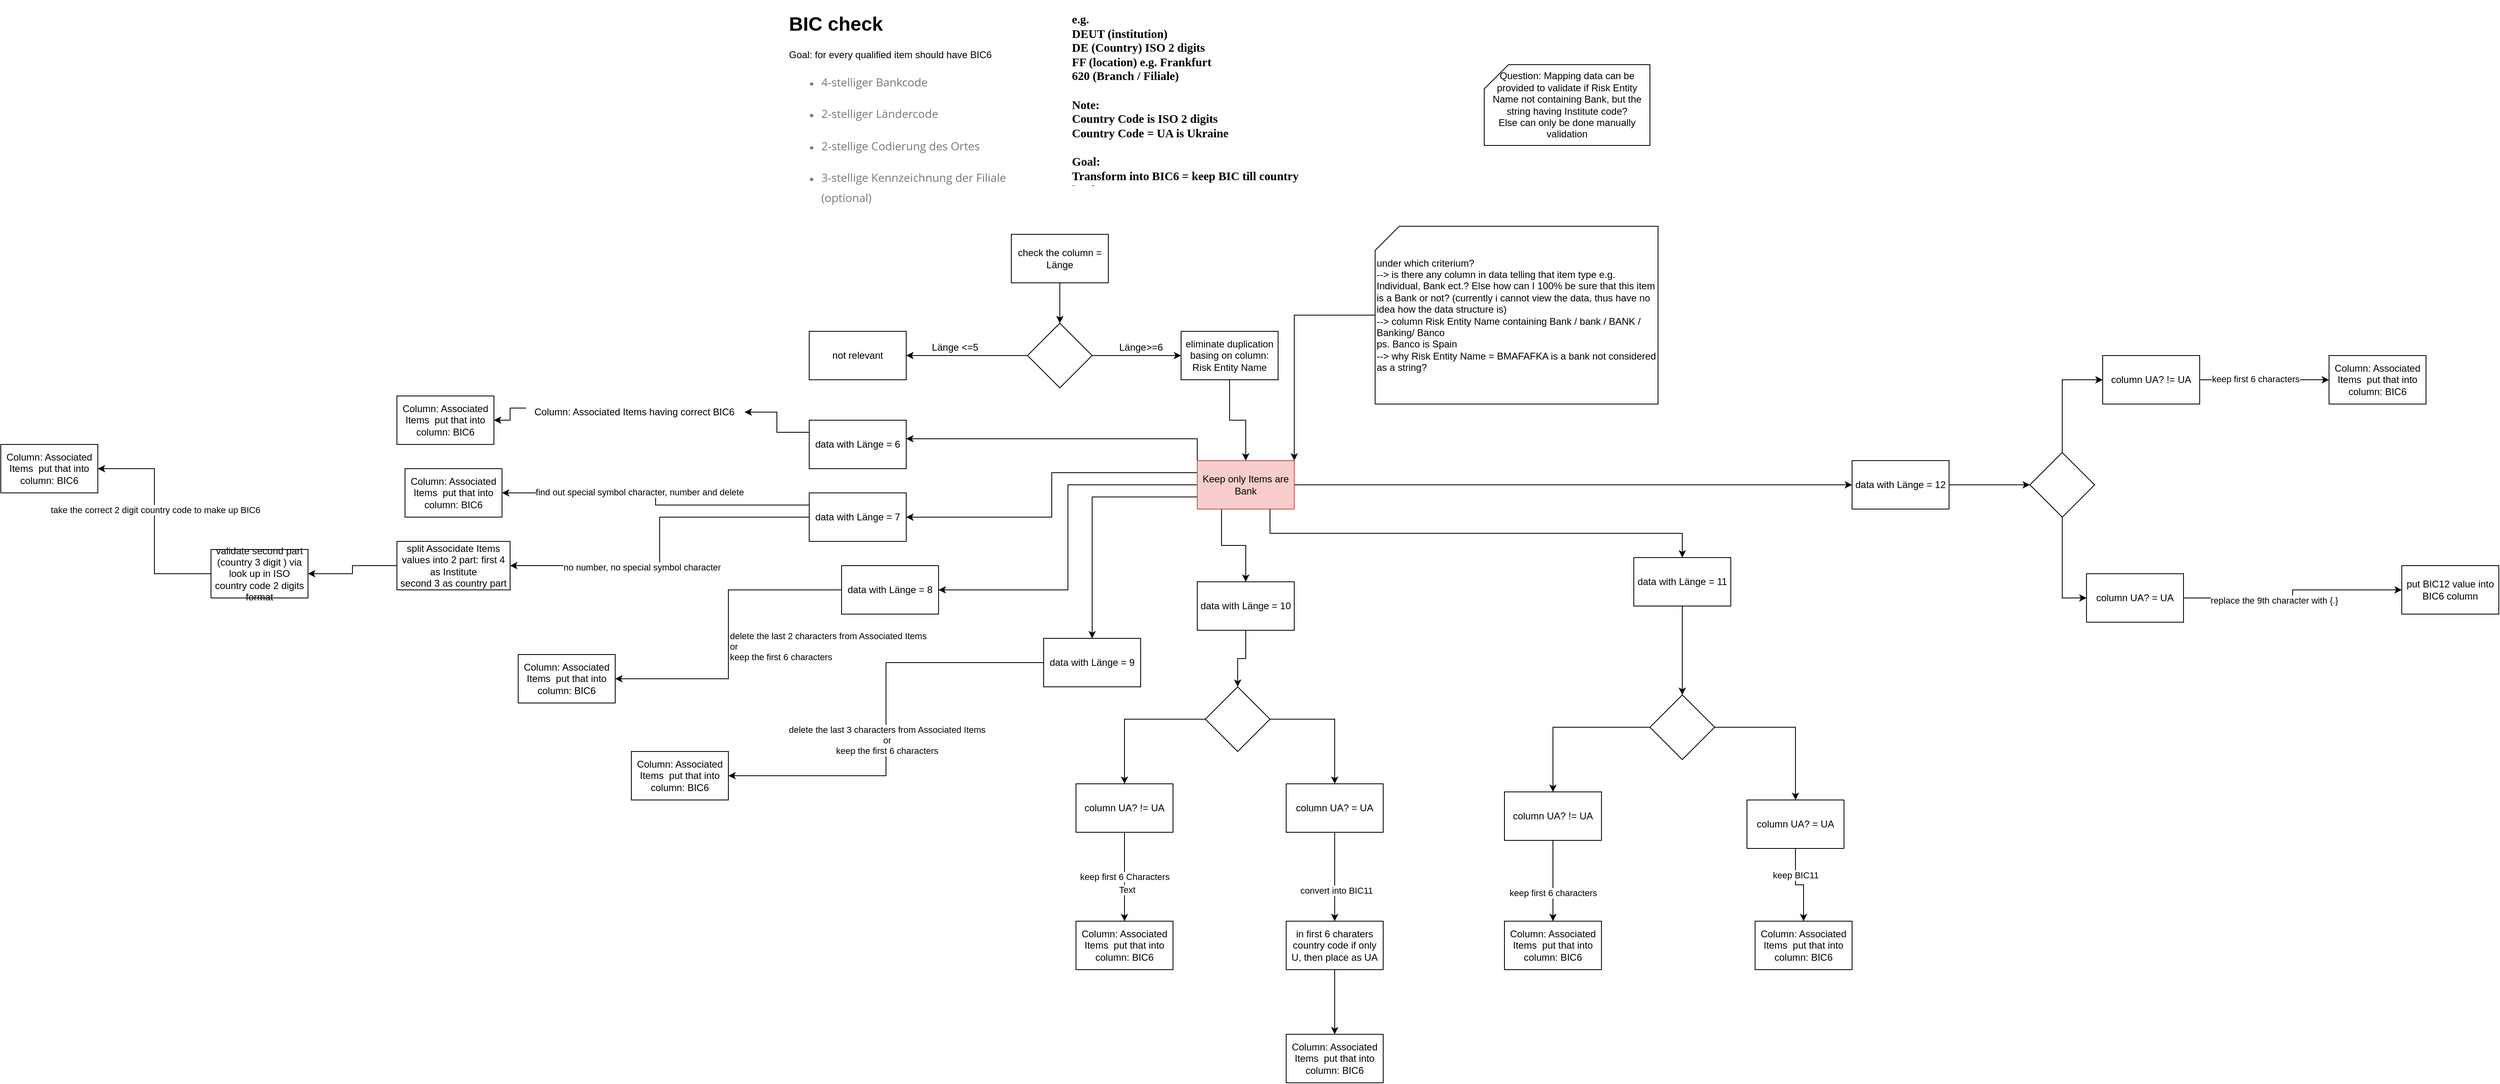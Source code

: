 <mxfile version="13.9.9" type="device"><diagram id="RZPqlVwPRKHCoJAeoskQ" name="Page-1"><mxGraphModel dx="3651" dy="2134" grid="1" gridSize="10" guides="1" tooltips="1" connect="1" arrows="1" fold="1" page="1" pageScale="1" pageWidth="850" pageHeight="1100" math="0" shadow="0"><root><mxCell id="0"/><mxCell id="1" parent="0"/><mxCell id="hGDgp6JD4Nm-qDQeGrjN-4" style="edgeStyle=orthogonalEdgeStyle;rounded=0;orthogonalLoop=1;jettySize=auto;html=1;" parent="1" source="hGDgp6JD4Nm-qDQeGrjN-1" target="hGDgp6JD4Nm-qDQeGrjN-3" edge="1"><mxGeometry relative="1" as="geometry"/></mxCell><mxCell id="hGDgp6JD4Nm-qDQeGrjN-1" value="check the column = Länge" style="rounded=0;whiteSpace=wrap;html=1;" parent="1" vertex="1"><mxGeometry x="70" y="130" width="120" height="60" as="geometry"/></mxCell><mxCell id="hGDgp6JD4Nm-qDQeGrjN-2" value="&lt;h1&gt;BIC check&lt;/h1&gt;&lt;div&gt;Goal: for every qualified item should have BIC6&lt;/div&gt;&lt;div&gt;&lt;ul type=&quot;disc&quot; style=&quot;direction: ltr ; unicode-bidi: embed ; margin-top: 0in ; margin-bottom: 0in&quot;&gt;&lt;br/&gt; &lt;li style=&quot;margin-top: 0 ; margin-bottom: 0 ; vertical-align: middle ; line-height: 18pt ; color: #777777&quot;&gt;&lt;span style=&quot;font-family: &amp;#34;open sans&amp;#34; ; font-size: 10.5pt ; background: white&quot;&gt;4-stelliger Bankcode&lt;/span&gt;&lt;/li&gt;&lt;br/&gt; &lt;li style=&quot;margin-top: 0 ; margin-bottom: 0 ; vertical-align: middle ; line-height: 18pt ; color: #777777&quot;&gt;&lt;span style=&quot;font-family: &amp;#34;open sans&amp;#34; ; font-size: 10.5pt ; background: white&quot;&gt;2-stelliger Ländercode&lt;/span&gt;&lt;/li&gt;&lt;br/&gt; &lt;li style=&quot;margin-top: 0 ; margin-bottom: 0 ; vertical-align: middle ; line-height: 18pt ; color: #777777&quot;&gt;&lt;span style=&quot;font-family: &amp;#34;open sans&amp;#34; ; font-size: 10.5pt ; background: white&quot;&gt;2-stellige Codierung des Ortes&lt;/span&gt;&lt;/li&gt;&lt;br/&gt; &lt;li style=&quot;margin-top: 0 ; margin-bottom: 0 ; vertical-align: middle ; line-height: 18pt ; color: #777777&quot;&gt;&lt;span style=&quot;font-family: &amp;#34;open sans&amp;#34; ; font-size: 10.5pt ; background: white&quot;&gt;3-stellige Kennzeichnung der Filiale (optional)&lt;/span&gt;&lt;/li&gt;&lt;br/&gt;&lt;/ul&gt;&lt;/div&gt;" style="text;html=1;strokeColor=none;fillColor=none;spacing=5;spacingTop=-20;whiteSpace=wrap;overflow=hidden;rounded=0;" parent="1" vertex="1"><mxGeometry x="-210" y="-150" width="300" height="270" as="geometry"/></mxCell><mxCell id="hGDgp6JD4Nm-qDQeGrjN-6" style="edgeStyle=orthogonalEdgeStyle;rounded=0;orthogonalLoop=1;jettySize=auto;html=1;entryX=1;entryY=0.5;entryDx=0;entryDy=0;" parent="1" source="hGDgp6JD4Nm-qDQeGrjN-3" target="hGDgp6JD4Nm-qDQeGrjN-5" edge="1"><mxGeometry relative="1" as="geometry"/></mxCell><mxCell id="hGDgp6JD4Nm-qDQeGrjN-9" style="edgeStyle=orthogonalEdgeStyle;rounded=0;orthogonalLoop=1;jettySize=auto;html=1;entryX=0;entryY=0.5;entryDx=0;entryDy=0;" parent="1" source="hGDgp6JD4Nm-qDQeGrjN-3" target="hGDgp6JD4Nm-qDQeGrjN-8" edge="1"><mxGeometry relative="1" as="geometry"/></mxCell><mxCell id="hGDgp6JD4Nm-qDQeGrjN-3" value="" style="rhombus;whiteSpace=wrap;html=1;" parent="1" vertex="1"><mxGeometry x="90" y="240" width="80" height="80" as="geometry"/></mxCell><mxCell id="hGDgp6JD4Nm-qDQeGrjN-5" value="not relevant" style="rounded=0;whiteSpace=wrap;html=1;" parent="1" vertex="1"><mxGeometry x="-180" y="250" width="120" height="60" as="geometry"/></mxCell><mxCell id="hGDgp6JD4Nm-qDQeGrjN-7" value="Länge &amp;lt;=5" style="text;html=1;align=center;verticalAlign=middle;resizable=0;points=[];autosize=1;" parent="1" vertex="1"><mxGeometry x="-35" y="260" width="70" height="20" as="geometry"/></mxCell><mxCell id="hGDgp6JD4Nm-qDQeGrjN-13" style="edgeStyle=orthogonalEdgeStyle;rounded=0;orthogonalLoop=1;jettySize=auto;html=1;entryX=0.5;entryY=0;entryDx=0;entryDy=0;" parent="1" source="hGDgp6JD4Nm-qDQeGrjN-8" target="hGDgp6JD4Nm-qDQeGrjN-12" edge="1"><mxGeometry relative="1" as="geometry"/></mxCell><mxCell id="hGDgp6JD4Nm-qDQeGrjN-8" value="eliminate duplication basing on column: Risk Entity Name" style="rounded=0;whiteSpace=wrap;html=1;" parent="1" vertex="1"><mxGeometry x="280" y="250" width="120" height="60" as="geometry"/></mxCell><mxCell id="hGDgp6JD4Nm-qDQeGrjN-10" value="Länge&amp;gt;=6" style="text;html=1;align=center;verticalAlign=middle;resizable=0;points=[];autosize=1;" parent="1" vertex="1"><mxGeometry x="195" y="260" width="70" height="20" as="geometry"/></mxCell><mxCell id="hGDgp6JD4Nm-qDQeGrjN-11" value="&lt;h1&gt;&lt;p style=&quot;margin: 0in ; font-family: &amp;#34;calibri&amp;#34; ; font-size: 11.0pt&quot;&gt;e.g.&lt;/p&gt;&lt;p style=&quot;margin: 0in ; font-family: &amp;#34;calibri&amp;#34; ; font-size: 11.0pt&quot;&gt;DEUT (institution)&lt;/p&gt;&lt;p style=&quot;margin: 0in ; font-family: &amp;#34;calibri&amp;#34; ; font-size: 11.0pt&quot;&gt;DE (Country) ISO 2 digits&lt;/p&gt;&lt;p style=&quot;margin: 0in ; font-family: &amp;#34;calibri&amp;#34; ; font-size: 11.0pt&quot;&gt;FF (location) e.g. Frankfurt&lt;/p&gt;&lt;p style=&quot;margin: 0in ; font-family: &amp;#34;calibri&amp;#34; ; font-size: 11.0pt&quot;&gt;620 (Branch / Filiale)&lt;/p&gt;&lt;p style=&quot;margin: 0in ; font-family: &amp;#34;calibri&amp;#34; ; font-size: 11.0pt&quot;&gt;&lt;br&gt;&lt;/p&gt;&lt;p style=&quot;margin: 0in ; font-family: &amp;#34;calibri&amp;#34; ; font-size: 11.0pt&quot;&gt;Note:&lt;/p&gt;&lt;p style=&quot;margin: 0in ; font-family: &amp;#34;calibri&amp;#34; ; font-size: 11.0pt&quot;&gt;Country Code is ISO 2 digits&lt;/p&gt;&lt;p style=&quot;margin: 0in ; font-family: &amp;#34;calibri&amp;#34; ; font-size: 11.0pt&quot;&gt;Country Code = UA is Ukraine&lt;/p&gt;&lt;p style=&quot;margin: 0in ; font-family: &amp;#34;calibri&amp;#34; ; font-size: 11.0pt&quot;&gt;&lt;br&gt;&lt;/p&gt;&lt;p style=&quot;margin: 0in ; font-family: &amp;#34;calibri&amp;#34; ; font-size: 11.0pt&quot;&gt;Goal:&lt;/p&gt;&lt;p style=&quot;margin: 0in ; font-family: &amp;#34;calibri&amp;#34; ; font-size: 11.0pt&quot;&gt;Transform into BIC6 = keep BIC till country level&lt;/p&gt;&lt;/h1&gt;" style="text;html=1;strokeColor=none;fillColor=none;spacing=5;spacingTop=-20;whiteSpace=wrap;overflow=hidden;rounded=0;" parent="1" vertex="1"><mxGeometry x="140" y="-150" width="320" height="220" as="geometry"/></mxCell><mxCell id="hGDgp6JD4Nm-qDQeGrjN-24" style="edgeStyle=orthogonalEdgeStyle;rounded=0;orthogonalLoop=1;jettySize=auto;html=1;exitX=0;exitY=0;exitDx=0;exitDy=0;entryX=1;entryY=0.383;entryDx=0;entryDy=0;entryPerimeter=0;" parent="1" source="hGDgp6JD4Nm-qDQeGrjN-12" target="hGDgp6JD4Nm-qDQeGrjN-16" edge="1"><mxGeometry relative="1" as="geometry"/></mxCell><mxCell id="hGDgp6JD4Nm-qDQeGrjN-25" style="edgeStyle=orthogonalEdgeStyle;rounded=0;orthogonalLoop=1;jettySize=auto;html=1;exitX=0;exitY=0.25;exitDx=0;exitDy=0;entryX=1;entryY=0.5;entryDx=0;entryDy=0;" parent="1" source="hGDgp6JD4Nm-qDQeGrjN-12" target="hGDgp6JD4Nm-qDQeGrjN-18" edge="1"><mxGeometry relative="1" as="geometry"/></mxCell><mxCell id="hGDgp6JD4Nm-qDQeGrjN-27" style="edgeStyle=orthogonalEdgeStyle;rounded=0;orthogonalLoop=1;jettySize=auto;html=1;exitX=0;exitY=0.5;exitDx=0;exitDy=0;entryX=1;entryY=0.5;entryDx=0;entryDy=0;" parent="1" source="hGDgp6JD4Nm-qDQeGrjN-12" target="hGDgp6JD4Nm-qDQeGrjN-19" edge="1"><mxGeometry relative="1" as="geometry"/></mxCell><mxCell id="hGDgp6JD4Nm-qDQeGrjN-30" style="edgeStyle=orthogonalEdgeStyle;rounded=0;orthogonalLoop=1;jettySize=auto;html=1;exitX=0;exitY=0.75;exitDx=0;exitDy=0;" parent="1" source="hGDgp6JD4Nm-qDQeGrjN-12" target="hGDgp6JD4Nm-qDQeGrjN-20" edge="1"><mxGeometry relative="1" as="geometry"/></mxCell><mxCell id="hGDgp6JD4Nm-qDQeGrjN-31" style="edgeStyle=orthogonalEdgeStyle;rounded=0;orthogonalLoop=1;jettySize=auto;html=1;exitX=0.25;exitY=1;exitDx=0;exitDy=0;" parent="1" source="hGDgp6JD4Nm-qDQeGrjN-12" target="hGDgp6JD4Nm-qDQeGrjN-21" edge="1"><mxGeometry relative="1" as="geometry"/></mxCell><mxCell id="hGDgp6JD4Nm-qDQeGrjN-33" style="edgeStyle=orthogonalEdgeStyle;rounded=0;orthogonalLoop=1;jettySize=auto;html=1;exitX=0.75;exitY=1;exitDx=0;exitDy=0;entryX=0.5;entryY=0;entryDx=0;entryDy=0;" parent="1" source="hGDgp6JD4Nm-qDQeGrjN-12" target="hGDgp6JD4Nm-qDQeGrjN-22" edge="1"><mxGeometry relative="1" as="geometry"/></mxCell><mxCell id="hGDgp6JD4Nm-qDQeGrjN-34" style="edgeStyle=orthogonalEdgeStyle;rounded=0;orthogonalLoop=1;jettySize=auto;html=1;entryX=0;entryY=0.5;entryDx=0;entryDy=0;" parent="1" source="hGDgp6JD4Nm-qDQeGrjN-12" target="hGDgp6JD4Nm-qDQeGrjN-23" edge="1"><mxGeometry relative="1" as="geometry"/></mxCell><mxCell id="hGDgp6JD4Nm-qDQeGrjN-12" value="Keep only Items are Bank" style="rounded=0;whiteSpace=wrap;html=1;fillColor=#f8cecc;strokeColor=#b85450;" parent="1" vertex="1"><mxGeometry x="300" y="410" width="120" height="60" as="geometry"/></mxCell><mxCell id="hGDgp6JD4Nm-qDQeGrjN-32" style="edgeStyle=orthogonalEdgeStyle;rounded=0;orthogonalLoop=1;jettySize=auto;html=1;entryX=1;entryY=0;entryDx=0;entryDy=0;" parent="1" source="hGDgp6JD4Nm-qDQeGrjN-14" target="hGDgp6JD4Nm-qDQeGrjN-12" edge="1"><mxGeometry relative="1" as="geometry"/></mxCell><mxCell id="hGDgp6JD4Nm-qDQeGrjN-14" value="under which criterium?&lt;br&gt;&lt;div&gt;--&amp;gt; is there any column in data telling that item type e.g. Individual, Bank ect.? Else how can I 100% be sure that this item is a Bank or not? (currently i cannot view the data, thus have no idea how the data structure is)&lt;/div&gt;&lt;div&gt;--&amp;gt; column Risk Entity Name containing Bank / bank / BANK / Banking/ Banco&lt;/div&gt;&lt;div&gt;ps. Banco is Spain&lt;/div&gt;&lt;div&gt;--&amp;gt; why Risk Entity Name = BMAFAFKA is a bank not considered as a string?&lt;/div&gt;" style="shape=card;whiteSpace=wrap;html=1;align=left;" parent="1" vertex="1"><mxGeometry x="520" y="120" width="350" height="220" as="geometry"/></mxCell><mxCell id="hGDgp6JD4Nm-qDQeGrjN-36" style="edgeStyle=orthogonalEdgeStyle;rounded=0;orthogonalLoop=1;jettySize=auto;html=1;exitX=0;exitY=0.25;exitDx=0;exitDy=0;entryX=1;entryY=0.5;entryDx=0;entryDy=0;" parent="1" source="hGDgp6JD4Nm-qDQeGrjN-37" target="hGDgp6JD4Nm-qDQeGrjN-35" edge="1"><mxGeometry relative="1" as="geometry"/></mxCell><mxCell id="hGDgp6JD4Nm-qDQeGrjN-16" value="data with Länge = 6" style="rounded=0;whiteSpace=wrap;html=1;" parent="1" vertex="1"><mxGeometry x="-180" y="360" width="120" height="60" as="geometry"/></mxCell><mxCell id="hGDgp6JD4Nm-qDQeGrjN-41" style="edgeStyle=orthogonalEdgeStyle;rounded=0;orthogonalLoop=1;jettySize=auto;html=1;entryX=1;entryY=0.5;entryDx=0;entryDy=0;exitX=0;exitY=0.25;exitDx=0;exitDy=0;" parent="1" source="hGDgp6JD4Nm-qDQeGrjN-18" target="hGDgp6JD4Nm-qDQeGrjN-40" edge="1"><mxGeometry relative="1" as="geometry"/></mxCell><mxCell id="hGDgp6JD4Nm-qDQeGrjN-42" value="find out special symbol character, number and delete" style="edgeLabel;html=1;align=center;verticalAlign=middle;resizable=0;points=[];" parent="hGDgp6JD4Nm-qDQeGrjN-41" vertex="1" connectable="0"><mxGeometry x="0.143" y="-1" relative="1" as="geometry"><mxPoint as="offset"/></mxGeometry></mxCell><mxCell id="hGDgp6JD4Nm-qDQeGrjN-44" style="edgeStyle=orthogonalEdgeStyle;rounded=0;orthogonalLoop=1;jettySize=auto;html=1;exitX=0;exitY=0.5;exitDx=0;exitDy=0;entryX=1;entryY=0.5;entryDx=0;entryDy=0;" parent="1" source="hGDgp6JD4Nm-qDQeGrjN-18" target="hGDgp6JD4Nm-qDQeGrjN-43" edge="1"><mxGeometry relative="1" as="geometry"/></mxCell><mxCell id="hGDgp6JD4Nm-qDQeGrjN-45" value="no number, no special symbol character" style="edgeLabel;html=1;align=center;verticalAlign=middle;resizable=0;points=[];" parent="hGDgp6JD4Nm-qDQeGrjN-44" vertex="1" connectable="0"><mxGeometry x="0.242" y="2" relative="1" as="geometry"><mxPoint as="offset"/></mxGeometry></mxCell><mxCell id="hGDgp6JD4Nm-qDQeGrjN-18" value="data with Länge = 7" style="rounded=0;whiteSpace=wrap;html=1;" parent="1" vertex="1"><mxGeometry x="-180" y="450" width="120" height="60" as="geometry"/></mxCell><mxCell id="hGDgp6JD4Nm-qDQeGrjN-52" style="edgeStyle=orthogonalEdgeStyle;rounded=0;orthogonalLoop=1;jettySize=auto;html=1;entryX=1;entryY=0.5;entryDx=0;entryDy=0;" parent="1" source="hGDgp6JD4Nm-qDQeGrjN-19" target="hGDgp6JD4Nm-qDQeGrjN-51" edge="1"><mxGeometry relative="1" as="geometry"/></mxCell><mxCell id="hGDgp6JD4Nm-qDQeGrjN-53" value="delete the last 2 characters from Associated Items&lt;br&gt;or&lt;br&gt;keep the first 6 characters" style="edgeLabel;html=1;align=left;verticalAlign=middle;resizable=0;points=[];" parent="hGDgp6JD4Nm-qDQeGrjN-52" vertex="1" connectable="0"><mxGeometry x="0.077" relative="1" as="geometry"><mxPoint as="offset"/></mxGeometry></mxCell><mxCell id="hGDgp6JD4Nm-qDQeGrjN-19" value="data with Länge = 8" style="rounded=0;whiteSpace=wrap;html=1;" parent="1" vertex="1"><mxGeometry x="-140" y="540" width="120" height="60" as="geometry"/></mxCell><mxCell id="hGDgp6JD4Nm-qDQeGrjN-55" style="edgeStyle=orthogonalEdgeStyle;rounded=0;orthogonalLoop=1;jettySize=auto;html=1;entryX=1;entryY=0.5;entryDx=0;entryDy=0;" parent="1" source="hGDgp6JD4Nm-qDQeGrjN-20" target="hGDgp6JD4Nm-qDQeGrjN-54" edge="1"><mxGeometry relative="1" as="geometry"/></mxCell><mxCell id="hGDgp6JD4Nm-qDQeGrjN-56" value="&lt;span&gt;delete the last 3 characters from Associated Items&lt;/span&gt;&lt;br&gt;&lt;span&gt;or&lt;/span&gt;&lt;br&gt;&lt;span&gt;keep the first 6 characters&lt;/span&gt;" style="edgeLabel;html=1;align=center;verticalAlign=middle;resizable=0;points=[];" parent="hGDgp6JD4Nm-qDQeGrjN-55" vertex="1" connectable="0"><mxGeometry x="0.097" y="1" relative="1" as="geometry"><mxPoint as="offset"/></mxGeometry></mxCell><mxCell id="hGDgp6JD4Nm-qDQeGrjN-20" value="data with Länge = 9" style="rounded=0;whiteSpace=wrap;html=1;" parent="1" vertex="1"><mxGeometry x="110" y="630" width="120" height="60" as="geometry"/></mxCell><mxCell id="hGDgp6JD4Nm-qDQeGrjN-59" style="edgeStyle=orthogonalEdgeStyle;rounded=0;orthogonalLoop=1;jettySize=auto;html=1;entryX=0.5;entryY=0;entryDx=0;entryDy=0;" parent="1" source="hGDgp6JD4Nm-qDQeGrjN-21" target="hGDgp6JD4Nm-qDQeGrjN-58" edge="1"><mxGeometry relative="1" as="geometry"/></mxCell><mxCell id="hGDgp6JD4Nm-qDQeGrjN-21" value="data with Länge = 10" style="rounded=0;whiteSpace=wrap;html=1;" parent="1" vertex="1"><mxGeometry x="300" y="560" width="120" height="60" as="geometry"/></mxCell><mxCell id="hGDgp6JD4Nm-qDQeGrjN-75" style="edgeStyle=orthogonalEdgeStyle;rounded=0;orthogonalLoop=1;jettySize=auto;html=1;entryX=0.5;entryY=0;entryDx=0;entryDy=0;" parent="1" source="hGDgp6JD4Nm-qDQeGrjN-22" target="hGDgp6JD4Nm-qDQeGrjN-74" edge="1"><mxGeometry relative="1" as="geometry"/></mxCell><mxCell id="hGDgp6JD4Nm-qDQeGrjN-22" value="data with Länge = 11" style="rounded=0;whiteSpace=wrap;html=1;" parent="1" vertex="1"><mxGeometry x="840" y="530" width="120" height="60" as="geometry"/></mxCell><mxCell id="hGDgp6JD4Nm-qDQeGrjN-88" style="edgeStyle=orthogonalEdgeStyle;rounded=0;orthogonalLoop=1;jettySize=auto;html=1;entryX=0;entryY=0.5;entryDx=0;entryDy=0;" parent="1" source="hGDgp6JD4Nm-qDQeGrjN-23" target="hGDgp6JD4Nm-qDQeGrjN-87" edge="1"><mxGeometry relative="1" as="geometry"/></mxCell><mxCell id="hGDgp6JD4Nm-qDQeGrjN-23" value="data with Länge = 12" style="rounded=0;whiteSpace=wrap;html=1;" parent="1" vertex="1"><mxGeometry x="1110" y="410" width="120" height="60" as="geometry"/></mxCell><mxCell id="hGDgp6JD4Nm-qDQeGrjN-35" value="Column: Associated Items&amp;nbsp; put that into column: BIC6" style="rounded=0;whiteSpace=wrap;html=1;" parent="1" vertex="1"><mxGeometry x="-690" y="330" width="120" height="60" as="geometry"/></mxCell><mxCell id="hGDgp6JD4Nm-qDQeGrjN-37" value="Column: Associated Items having correct BIC6&amp;nbsp;" style="text;html=1;align=center;verticalAlign=middle;resizable=0;points=[];autosize=1;" parent="1" vertex="1"><mxGeometry x="-530" y="340" width="270" height="20" as="geometry"/></mxCell><mxCell id="hGDgp6JD4Nm-qDQeGrjN-38" style="edgeStyle=orthogonalEdgeStyle;rounded=0;orthogonalLoop=1;jettySize=auto;html=1;exitX=0;exitY=0.25;exitDx=0;exitDy=0;entryX=1;entryY=0.5;entryDx=0;entryDy=0;" parent="1" source="hGDgp6JD4Nm-qDQeGrjN-16" target="hGDgp6JD4Nm-qDQeGrjN-37" edge="1"><mxGeometry relative="1" as="geometry"><mxPoint x="-180" y="375" as="sourcePoint"/><mxPoint x="-570" y="360" as="targetPoint"/></mxGeometry></mxCell><mxCell id="hGDgp6JD4Nm-qDQeGrjN-39" value="Question: Mapping data can be provided to validate if Risk Entity Name not containing Bank, but the string having Institute code?&lt;br&gt;Else can only be done manually validation" style="shape=card;whiteSpace=wrap;html=1;" parent="1" vertex="1"><mxGeometry x="655" y="-80" width="205" height="100" as="geometry"/></mxCell><mxCell id="hGDgp6JD4Nm-qDQeGrjN-40" value="&lt;span&gt;Column: Associated Items&amp;nbsp; put that into column: BIC6&lt;/span&gt;" style="rounded=0;whiteSpace=wrap;html=1;" parent="1" vertex="1"><mxGeometry x="-680" y="420" width="120" height="60" as="geometry"/></mxCell><mxCell id="hGDgp6JD4Nm-qDQeGrjN-47" style="edgeStyle=orthogonalEdgeStyle;rounded=0;orthogonalLoop=1;jettySize=auto;html=1;" parent="1" source="hGDgp6JD4Nm-qDQeGrjN-43" target="hGDgp6JD4Nm-qDQeGrjN-46" edge="1"><mxGeometry relative="1" as="geometry"/></mxCell><mxCell id="hGDgp6JD4Nm-qDQeGrjN-43" value="&lt;span&gt;split Associdate Items values into 2 part: first 4 as Institute&lt;br&gt;second 3 as country part&lt;br&gt;&lt;/span&gt;" style="rounded=0;whiteSpace=wrap;html=1;" parent="1" vertex="1"><mxGeometry x="-690" y="510" width="140" height="60" as="geometry"/></mxCell><mxCell id="hGDgp6JD4Nm-qDQeGrjN-49" style="edgeStyle=orthogonalEdgeStyle;rounded=0;orthogonalLoop=1;jettySize=auto;html=1;entryX=1;entryY=0.5;entryDx=0;entryDy=0;" parent="1" source="hGDgp6JD4Nm-qDQeGrjN-46" target="hGDgp6JD4Nm-qDQeGrjN-48" edge="1"><mxGeometry relative="1" as="geometry"/></mxCell><mxCell id="hGDgp6JD4Nm-qDQeGrjN-50" value="take the correct 2 digit country code to make up BIC6" style="edgeLabel;html=1;align=center;verticalAlign=middle;resizable=0;points=[];" parent="hGDgp6JD4Nm-qDQeGrjN-49" vertex="1" connectable="0"><mxGeometry x="0.105" y="-1" relative="1" as="geometry"><mxPoint as="offset"/></mxGeometry></mxCell><mxCell id="hGDgp6JD4Nm-qDQeGrjN-46" value="validate second part (country 3 digit ) via look up in ISO country code 2 digits format" style="rounded=0;whiteSpace=wrap;html=1;" parent="1" vertex="1"><mxGeometry x="-920" y="520" width="120" height="60" as="geometry"/></mxCell><mxCell id="hGDgp6JD4Nm-qDQeGrjN-48" value="&lt;span&gt;Column: Associated Items&amp;nbsp; put that into column: BIC6&lt;/span&gt;" style="rounded=0;whiteSpace=wrap;html=1;" parent="1" vertex="1"><mxGeometry x="-1180" y="390" width="120" height="60" as="geometry"/></mxCell><mxCell id="hGDgp6JD4Nm-qDQeGrjN-51" value="Column: Associated Items&amp;nbsp; put that into column: BIC6" style="rounded=0;whiteSpace=wrap;html=1;" parent="1" vertex="1"><mxGeometry x="-540" y="650" width="120" height="60" as="geometry"/></mxCell><mxCell id="hGDgp6JD4Nm-qDQeGrjN-54" value="Column: Associated Items&amp;nbsp; put that into column: BIC6" style="rounded=0;whiteSpace=wrap;html=1;" parent="1" vertex="1"><mxGeometry x="-400" y="770" width="120" height="60" as="geometry"/></mxCell><mxCell id="hGDgp6JD4Nm-qDQeGrjN-67" value="keep first 6 Characters" style="edgeStyle=orthogonalEdgeStyle;rounded=0;orthogonalLoop=1;jettySize=auto;html=1;entryX=0.5;entryY=0;entryDx=0;entryDy=0;" parent="1" source="hGDgp6JD4Nm-qDQeGrjN-57" target="hGDgp6JD4Nm-qDQeGrjN-66" edge="1"><mxGeometry relative="1" as="geometry"/></mxCell><mxCell id="hGDgp6JD4Nm-qDQeGrjN-68" value="Text" style="edgeLabel;html=1;align=center;verticalAlign=middle;resizable=0;points=[];" parent="hGDgp6JD4Nm-qDQeGrjN-67" vertex="1" connectable="0"><mxGeometry x="0.291" y="3" relative="1" as="geometry"><mxPoint as="offset"/></mxGeometry></mxCell><mxCell id="hGDgp6JD4Nm-qDQeGrjN-57" value="column UA? != UA" style="rounded=0;whiteSpace=wrap;html=1;" parent="1" vertex="1"><mxGeometry x="150" y="810" width="120" height="60" as="geometry"/></mxCell><mxCell id="hGDgp6JD4Nm-qDQeGrjN-63" style="edgeStyle=orthogonalEdgeStyle;rounded=0;orthogonalLoop=1;jettySize=auto;html=1;entryX=0.5;entryY=0;entryDx=0;entryDy=0;" parent="1" source="hGDgp6JD4Nm-qDQeGrjN-58" target="hGDgp6JD4Nm-qDQeGrjN-61" edge="1"><mxGeometry relative="1" as="geometry"/></mxCell><mxCell id="hGDgp6JD4Nm-qDQeGrjN-64" style="edgeStyle=orthogonalEdgeStyle;rounded=0;orthogonalLoop=1;jettySize=auto;html=1;" parent="1" source="hGDgp6JD4Nm-qDQeGrjN-58" target="hGDgp6JD4Nm-qDQeGrjN-57" edge="1"><mxGeometry relative="1" as="geometry"/></mxCell><mxCell id="hGDgp6JD4Nm-qDQeGrjN-58" value="" style="rhombus;whiteSpace=wrap;html=1;" parent="1" vertex="1"><mxGeometry x="310" y="690" width="80" height="80" as="geometry"/></mxCell><mxCell id="hGDgp6JD4Nm-qDQeGrjN-70" style="edgeStyle=orthogonalEdgeStyle;rounded=0;orthogonalLoop=1;jettySize=auto;html=1;entryX=0.5;entryY=0;entryDx=0;entryDy=0;" parent="1" source="hGDgp6JD4Nm-qDQeGrjN-61" target="hGDgp6JD4Nm-qDQeGrjN-69" edge="1"><mxGeometry relative="1" as="geometry"/></mxCell><mxCell id="hGDgp6JD4Nm-qDQeGrjN-71" value="convert into BIC11" style="edgeLabel;html=1;align=center;verticalAlign=middle;resizable=0;points=[];" parent="hGDgp6JD4Nm-qDQeGrjN-70" vertex="1" connectable="0"><mxGeometry x="0.309" y="2" relative="1" as="geometry"><mxPoint as="offset"/></mxGeometry></mxCell><mxCell id="hGDgp6JD4Nm-qDQeGrjN-61" value="column UA? = UA" style="rounded=0;whiteSpace=wrap;html=1;" parent="1" vertex="1"><mxGeometry x="410" y="810" width="120" height="60" as="geometry"/></mxCell><mxCell id="hGDgp6JD4Nm-qDQeGrjN-66" value="Column: Associated Items&amp;nbsp; put that into column: BIC6" style="rounded=0;whiteSpace=wrap;html=1;" parent="1" vertex="1"><mxGeometry x="150" y="980" width="120" height="60" as="geometry"/></mxCell><mxCell id="hGDgp6JD4Nm-qDQeGrjN-73" style="edgeStyle=orthogonalEdgeStyle;rounded=0;orthogonalLoop=1;jettySize=auto;html=1;entryX=0.5;entryY=0;entryDx=0;entryDy=0;" parent="1" source="hGDgp6JD4Nm-qDQeGrjN-69" target="hGDgp6JD4Nm-qDQeGrjN-72" edge="1"><mxGeometry relative="1" as="geometry"/></mxCell><mxCell id="hGDgp6JD4Nm-qDQeGrjN-69" value="in first 6 charaters country code if only U, then place as UA" style="rounded=0;whiteSpace=wrap;html=1;" parent="1" vertex="1"><mxGeometry x="410" y="980" width="120" height="60" as="geometry"/></mxCell><mxCell id="hGDgp6JD4Nm-qDQeGrjN-72" value="Column: Associated Items&amp;nbsp; put that into column: BIC6" style="rounded=0;whiteSpace=wrap;html=1;" parent="1" vertex="1"><mxGeometry x="410" y="1120" width="120" height="60" as="geometry"/></mxCell><mxCell id="hGDgp6JD4Nm-qDQeGrjN-78" style="edgeStyle=orthogonalEdgeStyle;rounded=0;orthogonalLoop=1;jettySize=auto;html=1;entryX=0.5;entryY=0;entryDx=0;entryDy=0;" parent="1" source="hGDgp6JD4Nm-qDQeGrjN-74" target="hGDgp6JD4Nm-qDQeGrjN-76" edge="1"><mxGeometry relative="1" as="geometry"/></mxCell><mxCell id="hGDgp6JD4Nm-qDQeGrjN-79" style="edgeStyle=orthogonalEdgeStyle;rounded=0;orthogonalLoop=1;jettySize=auto;html=1;entryX=0.5;entryY=0;entryDx=0;entryDy=0;" parent="1" source="hGDgp6JD4Nm-qDQeGrjN-74" target="hGDgp6JD4Nm-qDQeGrjN-77" edge="1"><mxGeometry relative="1" as="geometry"/></mxCell><mxCell id="hGDgp6JD4Nm-qDQeGrjN-74" value="" style="rhombus;whiteSpace=wrap;html=1;" parent="1" vertex="1"><mxGeometry x="860" y="700" width="80" height="80" as="geometry"/></mxCell><mxCell id="hGDgp6JD4Nm-qDQeGrjN-81" style="edgeStyle=orthogonalEdgeStyle;rounded=0;orthogonalLoop=1;jettySize=auto;html=1;entryX=0.5;entryY=0;entryDx=0;entryDy=0;" parent="1" source="hGDgp6JD4Nm-qDQeGrjN-76" target="hGDgp6JD4Nm-qDQeGrjN-80" edge="1"><mxGeometry relative="1" as="geometry"/></mxCell><mxCell id="hGDgp6JD4Nm-qDQeGrjN-82" value="keep first 6 characters" style="edgeLabel;html=1;align=center;verticalAlign=middle;resizable=0;points=[];" parent="hGDgp6JD4Nm-qDQeGrjN-81" vertex="1" connectable="0"><mxGeometry x="0.3" relative="1" as="geometry"><mxPoint as="offset"/></mxGeometry></mxCell><mxCell id="hGDgp6JD4Nm-qDQeGrjN-76" value="column UA? != UA" style="rounded=0;whiteSpace=wrap;html=1;" parent="1" vertex="1"><mxGeometry x="680" y="820" width="120" height="60" as="geometry"/></mxCell><mxCell id="hGDgp6JD4Nm-qDQeGrjN-84" style="edgeStyle=orthogonalEdgeStyle;rounded=0;orthogonalLoop=1;jettySize=auto;html=1;entryX=0.5;entryY=0;entryDx=0;entryDy=0;" parent="1" source="hGDgp6JD4Nm-qDQeGrjN-77" target="hGDgp6JD4Nm-qDQeGrjN-83" edge="1"><mxGeometry relative="1" as="geometry"/></mxCell><mxCell id="hGDgp6JD4Nm-qDQeGrjN-85" value="keep BIC11" style="edgeLabel;html=1;align=center;verticalAlign=middle;resizable=0;points=[];" parent="hGDgp6JD4Nm-qDQeGrjN-84" vertex="1" connectable="0"><mxGeometry x="-0.34" relative="1" as="geometry"><mxPoint as="offset"/></mxGeometry></mxCell><mxCell id="hGDgp6JD4Nm-qDQeGrjN-77" value="column UA? = UA" style="rounded=0;whiteSpace=wrap;html=1;" parent="1" vertex="1"><mxGeometry x="980" y="830" width="120" height="60" as="geometry"/></mxCell><mxCell id="hGDgp6JD4Nm-qDQeGrjN-80" value="Column: Associated Items&amp;nbsp; put that into column: BIC6" style="rounded=0;whiteSpace=wrap;html=1;" parent="1" vertex="1"><mxGeometry x="680" y="980" width="120" height="60" as="geometry"/></mxCell><mxCell id="hGDgp6JD4Nm-qDQeGrjN-83" value="Column: Associated Items&amp;nbsp; put that into column: BIC6" style="rounded=0;whiteSpace=wrap;html=1;" parent="1" vertex="1"><mxGeometry x="990" y="980" width="120" height="60" as="geometry"/></mxCell><mxCell id="hGDgp6JD4Nm-qDQeGrjN-91" style="edgeStyle=orthogonalEdgeStyle;rounded=0;orthogonalLoop=1;jettySize=auto;html=1;entryX=0;entryY=0.5;entryDx=0;entryDy=0;" parent="1" source="hGDgp6JD4Nm-qDQeGrjN-86" target="hGDgp6JD4Nm-qDQeGrjN-90" edge="1"><mxGeometry relative="1" as="geometry"/></mxCell><mxCell id="hGDgp6JD4Nm-qDQeGrjN-92" value="keep first 6 characters" style="edgeLabel;html=1;align=center;verticalAlign=middle;resizable=0;points=[];" parent="hGDgp6JD4Nm-qDQeGrjN-91" vertex="1" connectable="0"><mxGeometry x="-0.143" y="1" relative="1" as="geometry"><mxPoint as="offset"/></mxGeometry></mxCell><mxCell id="hGDgp6JD4Nm-qDQeGrjN-86" value="column UA? != UA" style="rounded=0;whiteSpace=wrap;html=1;" parent="1" vertex="1"><mxGeometry x="1420" y="280" width="120" height="60" as="geometry"/></mxCell><mxCell id="hGDgp6JD4Nm-qDQeGrjN-89" style="edgeStyle=orthogonalEdgeStyle;rounded=0;orthogonalLoop=1;jettySize=auto;html=1;exitX=0.5;exitY=0;exitDx=0;exitDy=0;entryX=0;entryY=0.5;entryDx=0;entryDy=0;" parent="1" source="hGDgp6JD4Nm-qDQeGrjN-87" target="hGDgp6JD4Nm-qDQeGrjN-86" edge="1"><mxGeometry relative="1" as="geometry"/></mxCell><mxCell id="hGDgp6JD4Nm-qDQeGrjN-94" style="edgeStyle=orthogonalEdgeStyle;rounded=0;orthogonalLoop=1;jettySize=auto;html=1;entryX=0;entryY=0.5;entryDx=0;entryDy=0;" parent="1" source="hGDgp6JD4Nm-qDQeGrjN-87" target="hGDgp6JD4Nm-qDQeGrjN-93" edge="1"><mxGeometry relative="1" as="geometry"/></mxCell><mxCell id="hGDgp6JD4Nm-qDQeGrjN-87" value="" style="rhombus;whiteSpace=wrap;html=1;" parent="1" vertex="1"><mxGeometry x="1330" y="400" width="80" height="80" as="geometry"/></mxCell><mxCell id="hGDgp6JD4Nm-qDQeGrjN-90" value="Column: Associated Items&amp;nbsp; put that into column: BIC6" style="rounded=0;whiteSpace=wrap;html=1;" parent="1" vertex="1"><mxGeometry x="1700" y="280" width="120" height="60" as="geometry"/></mxCell><mxCell id="hGDgp6JD4Nm-qDQeGrjN-96" style="edgeStyle=orthogonalEdgeStyle;rounded=0;orthogonalLoop=1;jettySize=auto;html=1;entryX=0;entryY=0.5;entryDx=0;entryDy=0;" parent="1" source="hGDgp6JD4Nm-qDQeGrjN-93" target="hGDgp6JD4Nm-qDQeGrjN-95" edge="1"><mxGeometry relative="1" as="geometry"/></mxCell><mxCell id="hGDgp6JD4Nm-qDQeGrjN-97" value="replace the 9th character with {.}" style="edgeLabel;html=1;align=center;verticalAlign=middle;resizable=0;points=[];" parent="hGDgp6JD4Nm-qDQeGrjN-96" vertex="1" connectable="0"><mxGeometry x="-0.2" y="-3" relative="1" as="geometry"><mxPoint as="offset"/></mxGeometry></mxCell><mxCell id="hGDgp6JD4Nm-qDQeGrjN-93" value="column UA? = UA" style="rounded=0;whiteSpace=wrap;html=1;" parent="1" vertex="1"><mxGeometry x="1400" y="550" width="120" height="60" as="geometry"/></mxCell><mxCell id="hGDgp6JD4Nm-qDQeGrjN-95" value="put BIC12 value into BIC6 column" style="rounded=0;whiteSpace=wrap;html=1;" parent="1" vertex="1"><mxGeometry x="1790" y="540" width="120" height="60" as="geometry"/></mxCell></root></mxGraphModel></diagram></mxfile>